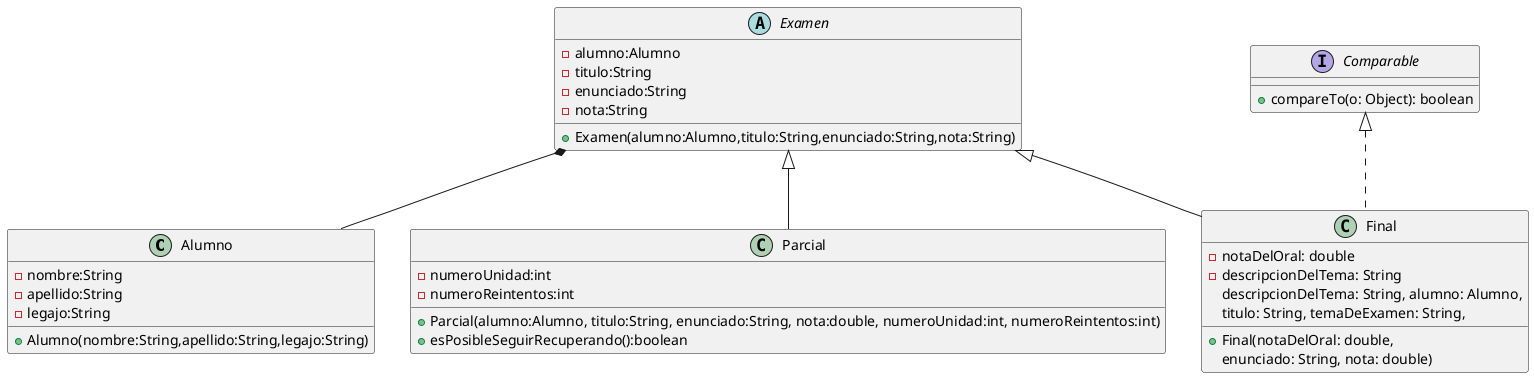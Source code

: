 @startuml

class Alumno{
-nombre:String
-apellido:String
-legajo:String
+Alumno(nombre:String,apellido:String,legajo:String)
}

abstract class Examen{
-alumno:Alumno
-titulo:String
-enunciado:String
-nota:String
+Examen(alumno:Alumno,titulo:String,enunciado:String,nota:String)
}

class Parcial extends Examen{
-numeroUnidad:int
-numeroReintentos:int
+Parcial(alumno:Alumno, titulo:String, enunciado:String, nota:double, numeroUnidad:int, numeroReintentos:int)
+esPosibleSeguirRecuperando():boolean

}

class Final extends Examen implements Comparable{
- notaDelOral: double
- descripcionDelTema: String
+ Final(notaDelOral: double,
    descripcionDelTema: String, alumno: Alumno,
    titulo: String, temaDeExamen: String,
    enunciado: String, nota: double)
}

interface Comparable{
+ compareTo(o: Object): boolean
}

Examen *-- Alumno

@enduml